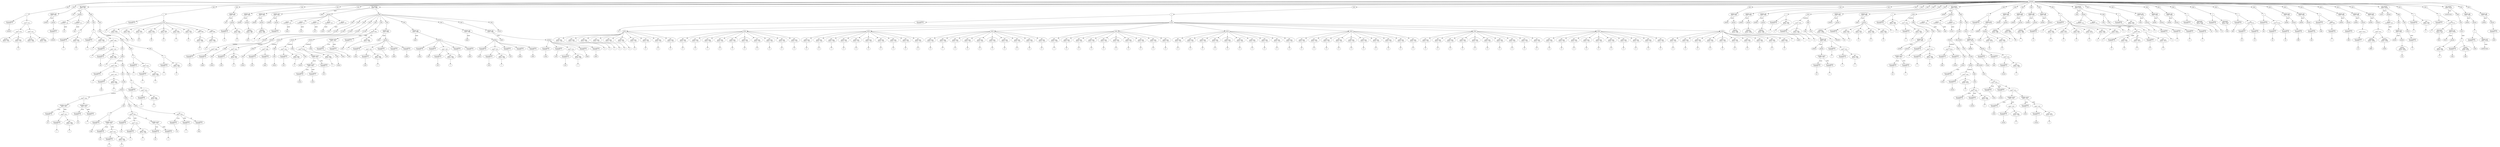 digraph G {
Id008779C0 [label="program"]
Id00864280 [label="stmt"]
Id00864210 [label="="]
Id00855338 [label="var or method\n localnum = 1"]
IdVal00855338 [label="asdasds"]
Id00855338->IdVal00855338
Id008641A0 [label="+\n mref = #15"]
Id00863FE0 [label="+\n mref = #15"]
Id00863F00 [label="FLOAT\n mref = #20\n val_id = #16"]
Id00863F70 [label="INT\n mref = #24\n val_id = #21"]
IdVal00863F70 [label="3"]
Id00863F70->IdVal00863F70
Id00863FE0->Id00863F00
Id00863FE0->Id00863F70
Id00864130 [label="/\n mref = #27"]
Id00864050 [label="FLOAT\n mref = #20\n val_id = #28"]
Id008640C0 [label="FLOAT\n mref = #20\n val_id = #29"]
Id00864130->Id00864050
Id00864130->Id008640C0
Id008641A0->Id00863FE0
Id008641A0->Id00864130
Id00864210->Id00855338
Id00864210->Id008641A0
Id00864280->Id00864210
Id008779C0->Id00864280
Id00864428 [label="stmt"]
Id00864340 [label="method_call\n mref = #33"]
IdMethodNameVal00864340 [label="println"]
Id00864340->IdMethodNameVal00864340 [label="name"]
Id0085E860 [label="params"]
Id00864340->Id0085E860
Id008642D0 [label="var or method\n localnum = 1"]
IdVal008642D0 [label="asdasds"]
Id008642D0->IdVal008642D0
Id0085E860->Id008642D0
Id00864428->Id00864340
Id008779C0->Id00864428
Id00867B68 [label="def_method\n mref = #37"]
IdName00867B68 [label="sort"]
Id00867B68->IdName00867B68 [label = "name"]
Id0085E2B0 [label="params"]
Id00864BF8 [label="param\n localnum = #0"]
Id0085E2B0->Id00864BF8
IdNameVal00864BF8 [label="arr"]
Id00864BF8->IdNameVal00864BF8 [label="name"]
Id00864C38 [label="param\n localnum = #1"]
Id0085E2B0->Id00864C38
IdNameVal00864C38 [label="size"]
Id00864C38->IdNameVal00864C38 [label="name"]
Id00867B68->Id0085E2B0
Id0085E358 [label="body"]
Id008648D8 [label="stmt"]
Id008652F0 [label="="]
Id00864CA8 [label="var or method\n localnum = 2"]
IdVal00864CA8 [label="i"]
Id00864CA8->IdVal00864CA8
Id00864D18 [label="INT\n mref = #24\n val_id = #41"]
IdVal00864D18 [label="0"]
Id00864D18->IdVal00864D18
Id008652F0->Id00864CA8
Id008652F0->Id00864D18
Id008648D8->Id008652F0
Id0085E358->Id008648D8
Id00864478 [label="stmt"]
Id00865280 [label="="]
Id00865210 [label="var or method\n localnum = 3"]
IdVal00865210 [label="j"]
Id00865210->IdVal00865210
Id00864F00 [label="INT\n mref = #24\n val_id = #41"]
IdVal00864F00 [label="0"]
Id00864F00->IdVal00864F00
Id00865280->Id00865210
Id00865280->Id00864F00
Id00864478->Id00865280
Id0085E358->Id00864478
Id00864658 [label="stmt"]
Id0085E6A0 [label="while"]
Id00865130 [label="<\n mref = #44"]
Id00865360 [label="var or method\n localnum = 2"]
IdVal00865360 [label="i"]
Id00865360->IdVal00865360
Id008653D0 [label="-\n mref = #47"]
Id00864E20 [label="var or method\n localnum = 1"]
IdVal00864E20 [label="size"]
Id00864E20->IdVal00864E20
Id008654B0 [label="INT\n mref = #24\n val_id = #48"]
IdVal008654B0 [label="1"]
Id008654B0->IdVal008654B0
Id008653D0->Id00864E20
Id008653D0->Id008654B0
Id00865130->Id00865360
Id00865130->Id008653D0
Id0085E6A0->Id00865130 [label="condition"]
Id0085E390 [label="body"]
Id0085E6A0->Id0085E390
Id00864B58 [label="stmt"]
Id0085E438 [label="while"]
Id00864DB0 [label="<\n mref = #44"]
Id00864F70 [label="var or method\n localnum = 3"]
IdVal00864F70 [label="j"]
Id00864F70->IdVal00864F70
Id00865520 [label="-\n mref = #47"]
Id00865440 [label="var or method\n localnum = 1"]
IdVal00865440 [label="size"]
Id00865440->IdVal00865440
Id008651A0 [label="INT\n mref = #24\n val_id = #48"]
IdVal008651A0 [label="1"]
Id008651A0->IdVal008651A0
Id00865520->Id00865440
Id00865520->Id008651A0
Id00864DB0->Id00864F70
Id00864DB0->Id00865520
Id0085E438->Id00864DB0 [label="condition"]
Id0085E5C0 [label="body"]
Id0085E438->Id0085E5C0
Id00864A18 [label="stmt"]
Id00866B20 [label="if_stmt"]
Id0085E518 [label="branch"]
Id00865E90 [label="<\n mref = #44"]
Id008664B0 [label = "member access\n mref = #51"]
Id00864E90 [label="var or method\n localnum = 0"]
IdVal00864E90 [label="arr"]
Id00864E90->IdVal00864E90
Id008650C0 [label="+\n mref = #15"]
Id00864FE0 [label="var or method\n localnum = 3"]
IdVal00864FE0 [label="j"]
Id00864FE0->IdVal00864FE0
Id00865050 [label="INT\n mref = #24\n val_id = #48"]
IdVal00865050 [label="1"]
Id00865050->IdVal00865050
Id008650C0->Id00864FE0
Id008650C0->Id00865050
Id008664B0->Id00864E90 [label = "array"]
Id008664B0->Id008650C0 [label = "index"]
Id00866520 [label = "member access\n mref = #51"]
Id00866590 [label="var or method\n localnum = 0"]
IdVal00866590 [label="arr"]
Id00866590->IdVal00866590
Id00866600 [label="var or method\n localnum = 3"]
IdVal00866600 [label="j"]
Id00866600->IdVal00866600
Id00866520->Id00866590 [label = "array"]
Id00866520->Id00866600 [label = "index"]
Id00865E90->Id008664B0
Id00865E90->Id00866520
Id0085E518->Id00865E90  [label="condition"]
IdBody0085E518 [label="body"]
Id00864748 [label="stmt"]
Id008661A0 [label="="]
Id00865AA0 [label="var or method\n localnum = 4"]
IdVal00865AA0 [label="tmp"]
Id00865AA0->IdVal00865AA0
Id008663D0 [label = "member access\n mref = #51"]
Id00865F70 [label="var or method\n localnum = 0"]
IdVal00865F70 [label="arr"]
Id00865F70->IdVal00865F70
Id008660C0 [label="+\n mref = #15"]
Id00866360 [label="var or method\n localnum = 3"]
IdVal00866360 [label="j"]
Id00866360->IdVal00866360
Id00866440 [label="INT\n mref = #24\n val_id = #48"]
IdVal00866440 [label="1"]
Id00866440->IdVal00866440
Id008660C0->Id00866360
Id008660C0->Id00866440
Id008663D0->Id00865F70 [label = "array"]
Id008663D0->Id008660C0 [label = "index"]
Id008661A0->Id00865AA0
Id008661A0->Id008663D0
Id00864748->Id008661A0
IdBody0085E518->Id00864748
Id00864928 [label="stmt"]
Id008662F0 [label="[]=\nmref = #54"]
Id00865DB0 [label="var or method\n localnum = 0"]
IdVal00865DB0 [label="arr"]
Id00865DB0->IdVal00865DB0
Id008662F0->Id00865DB0 [label = "array"]
Id008659C0 [label="+\n mref = #15"]
Id00865BF0 [label="var or method\n localnum = 3"]
IdVal00865BF0 [label="j"]
Id00865BF0->IdVal00865BF0
Id008656B0 [label="INT\n mref = #24\n val_id = #48"]
IdVal008656B0 [label="1"]
Id008656B0->IdVal008656B0
Id008659C0->Id00865BF0
Id008659C0->Id008656B0
Id008662F0->Id008659C0 [label = "index"]
Id00865B10 [label = "member access\n mref = #51"]
Id00866130 [label="var or method\n localnum = 0"]
IdVal00866130 [label="arr"]
Id00866130->IdVal00866130
Id00866280 [label="var or method\n localnum = 3"]
IdVal00866280 [label="j"]
Id00866280->IdVal00866280
Id00865B10->Id00866130 [label = "array"]
Id00865B10->Id00866280 [label = "index"]
Id008662F0->Id00865B10 [label = "val"]
Id00864928->Id008662F0
IdBody0085E518->Id00864928
Id00864798 [label="stmt"]
Id00865800 [label="[]=\nmref = #54"]
Id00865FE0 [label="var or method\n localnum = 0"]
IdVal00865FE0 [label="arr"]
Id00865FE0->IdVal00865FE0
Id00865800->Id00865FE0 [label = "array"]
Id00865B80 [label="var or method\n localnum = 3"]
IdVal00865B80 [label="j"]
Id00865B80->IdVal00865B80
Id00865800->Id00865B80 [label = "index"]
Id00865720 [label="var or method\n localnum = 4"]
IdVal00865720 [label="tmp"]
Id00865720->IdVal00865720
Id00865800->Id00865720 [label = "val"]
Id00864798->Id00865800
IdBody0085E518->Id00864798
Id0085E518->IdBody0085E518
Id00866B20->Id0085E518
Id00864A18->Id00866B20
Id0085E5C0->Id00864A18
Id00864568 [label="stmt"]
Id00865C60 [label="="]
Id00865870 [label="var or method\n localnum = 3"]
IdVal00865870 [label="j"]
Id00865870->IdVal00865870
Id00865A30 [label="+\n mref = #15"]
Id008658E0 [label="var or method\n localnum = 3"]
IdVal008658E0 [label="j"]
Id008658E0->IdVal008658E0
Id00865F00 [label="INT\n mref = #24\n val_id = #48"]
IdVal00865F00 [label="1"]
Id00865F00->IdVal00865F00
Id00865A30->Id008658E0
Id00865A30->Id00865F00
Id00865C60->Id00865870
Id00865C60->Id00865A30
Id00864568->Id00865C60
Id0085E5C0->Id00864568
Id00864B58->Id0085E438
Id0085E390->Id00864B58
Id008647E8 [label="stmt"]
Id00865E20 [label="="]
Id00866050 [label="var or method\n localnum = 2"]
IdVal00866050 [label="i"]
Id00866050->IdVal00866050
Id00865D40 [label="+\n mref = #15"]
Id00865CD0 [label="var or method\n localnum = 2"]
IdVal00865CD0 [label="i"]
Id00865CD0->IdVal00865CD0
Id00865950 [label="INT\n mref = #24\n val_id = #48"]
IdVal00865950 [label="1"]
Id00865950->IdVal00865950
Id00865D40->Id00865CD0
Id00865D40->Id00865950
Id00865E20->Id00866050
Id00865E20->Id00865D40
Id008647E8->Id00865E20
Id0085E390->Id008647E8
Id008644C8 [label="stmt"]
Id00866CE0 [label="="]
Id00866B90 [label="var or method\n localnum = 3"]
IdVal00866B90 [label="j"]
Id00866B90->IdVal00866B90
Id00867370 [label="INT\n mref = #24\n val_id = #41"]
IdVal00867370 [label="0"]
Id00867370->IdVal00867370
Id00866CE0->Id00866B90
Id00866CE0->Id00867370
Id008644C8->Id00866CE0
Id0085E390->Id008644C8
Id00864658->Id0085E6A0
Id0085E358->Id00864658
Id00867B68->Id0085E358
Id008779C0->Id00867B68
Id00864978 [label="stmt"]
Id00867060 [label="="]
Id00867760 [label="var or method\n localnum = 2"]
IdVal00867760 [label="a"]
Id00867760->IdVal00867760
Id008671B0 [label = "array"]
Id00866F80 [label="INT\n mref = #24\n val_id = #73"]
IdVal00866F80 [label="99"]
Id00866F80->IdVal00866F80
Id008671B0->Id00866F80
Id00866EA0 [label="INT\n mref = #24\n val_id = #74"]
IdVal00866EA0 [label="73"]
Id00866EA0->IdVal00866EA0
Id008671B0->Id00866EA0
Id008670D0 [label="INT\n mref = #24\n val_id = #75"]
IdVal008670D0 [label="62"]
Id008670D0->IdVal008670D0
Id008671B0->Id008670D0
Id00866FF0 [label="INT\n mref = #24\n val_id = #76"]
IdVal00866FF0 [label="38"]
Id00866FF0->IdVal00866FF0
Id008671B0->Id00866FF0
Id00866F10 [label="INT\n mref = #24\n val_id = #77"]
IdVal00866F10 [label="11"]
Id00866F10->IdVal00866F10
Id008671B0->Id00866F10
Id00867220 [label="INT\n mref = #24\n val_id = #78"]
IdVal00867220 [label="7"]
Id00867220->IdVal00867220
Id008671B0->Id00867220
Id008676F0 [label="INT\n mref = #24\n val_id = #41"]
IdVal008676F0 [label="0"]
Id008676F0->IdVal008676F0
Id008671B0->Id008676F0
Id00867140 [label="unary -\n mref = #82"]
Id008674C0 [label="INT\n mref = #24\n val_id = #83"]
IdVal008674C0 [label="5"]
Id008674C0->IdVal008674C0
Id00867140->Id008674C0
Id008671B0->Id00867140
Id00867610 [label="unary -\n mref = #82"]
Id00867300 [label="INT\n mref = #24\n val_id = #84"]
IdVal00867300 [label="12"]
Id00867300->IdVal00867300
Id00867610->Id00867300
Id008671B0->Id00867610
Id00867060->Id00867760
Id00867060->Id008671B0
Id00864978->Id00867060
Id008779C0->Id00864978
Id00864AB8 [label="stmt"]
Id008677D0 [label="method_call\n mref = #37"]
IdMethodNameVal008677D0 [label="sort"]
Id008677D0->IdMethodNameVal008677D0 [label="name"]
Id0085E668 [label="params"]
Id008677D0->Id0085E668
Id00867530 [label="var or method\n localnum = 2"]
IdVal00867530 [label="a"]
Id00867530->IdVal00867530
Id0085E668->Id00867530
Id00867450 [label="INT\n mref = #24\n val_id = #85"]
IdVal00867450 [label="9"]
Id00867450->IdVal00867450
Id0085E668->Id00867450
Id00864AB8->Id008677D0
Id008779C0->Id00864AB8
Id00864518 [label="stmt"]
Id008675A0 [label="method_call\n mref = #33"]
IdMethodNameVal008675A0 [label="println"]
Id008675A0->IdMethodNameVal008675A0 [label="name"]
Id0085E780 [label="params"]
Id008675A0->Id0085E780
Id008678B0 [label="STRING\n mref = #90\n val_id = #87"]
IdVal008678B0 [label="sort:"]
Id008678B0->IdVal008678B0
Id0085E780->Id008678B0
Id00864518->Id008675A0
Id008779C0->Id00864518
Id008645B8 [label="stmt"]
Id00867290 [label="method_call\n mref = #33"]
IdMethodNameVal00867290 [label="println"]
Id00867290->IdMethodNameVal00867290 [label="name"]
Id0085E208 [label="params"]
Id00867290->Id0085E208
Id00867840 [label="STRING\n mref = #90\n val_id = #92"]
IdVal00867840 [label=""]
Id00867840->IdVal00867840
Id0085E208->Id00867840
Id008645B8->Id00867290
Id008779C0->Id008645B8
Id008646A8 [label="stmt"]
Id008673E0 [label="method_call\n mref = #33"]
IdMethodNameVal008673E0 [label="println"]
Id008673E0->IdMethodNameVal008673E0 [label="name"]
Id0085E198 [label="params"]
Id008673E0->Id0085E198
Id00866DC0 [label="var or method\n localnum = 2"]
IdVal00866DC0 [label="a"]
Id00866DC0->IdVal00866DC0
Id0085E198->Id00866DC0
Id008646A8->Id008673E0
Id008779C0->Id008646A8
Id008681D0 [label="def_method\n mref = #96"]
IdName008681D0 [label="paint"]
Id008681D0->IdName008681D0 [label = "name"]
Id0085E8D0 [label="params"]
Id00867FD0 [label="param\n localnum = #0"]
Id0085E8D0->Id00867FD0
IdNameVal00867FD0 [label="array"]
Id00867FD0->IdNameVal00867FD0 [label="name"]
Id00868050 [label="param\n localnum = #1"]
Id0085E8D0->Id00868050
IdNameVal00868050 [label="curX"]
Id00868050->IdNameVal00868050 [label="name"]
Id00868190 [label="param\n localnum = #2"]
Id0085E8D0->Id00868190
IdNameVal00868190 [label="curY"]
Id00868190->IdNameVal00868190 [label="name"]
Id00868010 [label="param\n localnum = #3"]
Id0085E8D0->Id00868010
IdNameVal00868010 [label="maxX"]
Id00868010->IdNameVal00868010 [label="name"]
Id00868310 [label="param\n localnum = #4"]
Id0085E8D0->Id00868310
IdNameVal00868310 [label="maxY"]
Id00868310->IdNameVal00868310 [label="name"]
Id008681D0->Id0085E8D0
Id00868658 [label="body"]
Id008643D8 [label="stmt"]
Id00867D50 [label="if_stmt"]
Id00868460 [label="branch"]
Id00866C00 [label=">\n mref = #99"]
Id00867680 [label="var or method\n localnum = 1"]
IdVal00867680 [label="curX"]
Id00867680->IdVal00867680
Id00867920 [label="var or method\n localnum = 3"]
IdVal00867920 [label="maxX"]
Id00867920->IdVal00867920
Id00866C00->Id00867680
Id00866C00->Id00867920
Id00868460->Id00866C00  [label="condition"]
IdBody00868460 [label="body"]
Id008646F8 [label="stmt"]
IdName008646F8 [label="return"]
Id008646F8->IdName008646F8
IdBody00868460->Id008646F8
Id00868460->IdBody00868460
Id00867D50->Id00868460
Id008643D8->Id00867D50
Id00868658->Id008643D8
Id008649C8 [label="stmt"]
Id00867F10 [label="if_stmt"]
Id008688C0 [label="branch"]
Id00866E30 [label="<\n mref = #44"]
Id00866D50 [label="var or method\n localnum = 1"]
IdVal00866D50 [label="curX"]
Id00866D50->IdVal00866D50
Id00866C70 [label="INT\n mref = #24\n val_id = #41"]
IdVal00866C70 [label="0"]
Id00866C70->IdVal00866C70
Id00866E30->Id00866D50
Id00866E30->Id00866C70
Id008688C0->Id00866E30  [label="condition"]
IdBody008688C0 [label="body"]
Id00864838 [label="stmt"]
IdName00864838 [label="return"]
Id00864838->IdName00864838
IdBody008688C0->Id00864838
Id008688C0->IdBody008688C0
Id00867F10->Id008688C0
Id008649C8->Id00867F10
Id00868658->Id008649C8
Id00864A68 [label="stmt"]
Id00868090 [label="if_stmt"]
Id00868A80 [label="branch"]
Id00867990 [label=">\n mref = #99"]
Id00867A70 [label="var or method\n localnum = 2"]
IdVal00867A70 [label="curY"]
Id00867A70->IdVal00867A70
Id00867AE0 [label="var or method\n localnum = 4"]
IdVal00867AE0 [label="maxY"]
Id00867AE0->IdVal00867AE0
Id00867990->Id00867A70
Id00867990->Id00867AE0
Id00868A80->Id00867990  [label="condition"]
IdBody00868A80 [label="body"]
Id00864888 [label="stmt"]
IdName00864888 [label="return"]
Id00864888->IdName00864888
IdBody00868A80->Id00864888
Id00868A80->IdBody00868A80
Id00868090->Id00868A80
Id00864A68->Id00868090
Id00868658->Id00864A68
Id00864608 [label="stmt"]
Id00868150 [label="if_stmt"]
Id00868690 [label="branch"]
Id008697C8 [label="<\n mref = #44"]
Id00867A00 [label="var or method\n localnum = 2"]
IdVal00867A00 [label="curY"]
Id00867A00->IdVal00867A00
Id00869918 [label="INT\n mref = #24\n val_id = #41"]
IdVal00869918 [label="0"]
Id00869918->IdVal00869918
Id008697C8->Id00867A00
Id008697C8->Id00869918
Id00868690->Id008697C8  [label="condition"]
IdBody00868690 [label="body"]
Id00864B08 [label="stmt"]
IdName00864B08 [label="return"]
Id00864B08->IdName00864B08
IdBody00868690->Id00864B08
Id00868690->IdBody00868690
Id00868150->Id00868690
Id00864608->Id00868150
Id00868658->Id00864608
Id00869D60 [label="stmt"]
Id008680D0 [label="if_stmt"]
Id00868770 [label="branch"]
Id00869838 [label="==\n mref = #102"]
Id00869608 [label = "member access\n mref = #51"]
Id008699F8 [label = "member access\n mref = #51"]
Id00869988 [label="var or method\n localnum = 0"]
IdVal00869988 [label="array"]
Id00869988->IdVal00869988
Id00868C68 [label="var or method\n localnum = 1"]
IdVal00868C68 [label="curX"]
Id00868C68->IdVal00868C68
Id008699F8->Id00869988 [label = "array"]
Id008699F8->Id00868C68 [label = "index"]
Id00869288 [label="var or method\n localnum = 2"]
IdVal00869288 [label="curY"]
Id00869288->IdVal00869288
Id00869608->Id008699F8 [label = "array"]
Id00869608->Id00869288 [label = "index"]
Id00869758 [label="INT\n mref = #24\n val_id = #48"]
IdVal00869758 [label="1"]
Id00869758->IdVal00869758
Id00869838->Id00869608
Id00869838->Id00869758
Id00868770->Id00869838  [label="condition"]
IdBody00868770 [label="body"]
Id0086A300 [label="stmt"]
IdName0086A300 [label="return"]
Id0086A300->IdName0086A300
IdBody00868770->Id0086A300
Id00868770->IdBody00868770
Id008680D0->Id00868770
Id00869D60->Id008680D0
Id00868658->Id00869D60
Id00869F40 [label="stmt"]
Id008694B8 [label="[]=\nmref = #54"]
Id008698A8 [label = "member access\n mref = #51"]
Id00869678 [label="var or method\n localnum = 0"]
IdVal00869678 [label="array"]
Id00869678->IdVal00869678
Id008692F8 [label="var or method\n localnum = 1"]
IdVal008692F8 [label="curX"]
Id008692F8->IdVal008692F8
Id008698A8->Id00869678 [label = "array"]
Id008698A8->Id008692F8 [label = "index"]
Id008694B8->Id008698A8 [label = "array"]
Id00869218 [label="var or method\n localnum = 2"]
IdVal00869218 [label="curY"]
Id00869218->IdVal00869218
Id008694B8->Id00869218 [label = "index"]
Id00868E28 [label="INT\n mref = #24\n val_id = #48"]
IdVal00868E28 [label="1"]
Id00868E28->IdVal00868E28
Id008694B8->Id00868E28 [label = "val"]
Id00869F40->Id008694B8
Id00868658->Id00869F40
Id0086A030 [label="stmt"]
Id00869598 [label="method_call\n mref = #96"]
IdMethodNameVal00869598 [label="paint"]
Id00869598->IdMethodNameVal00869598 [label="name"]
Id00868A10 [label="params"]
Id00869598->Id00868A10
Id00868D48 [label="var or method\n localnum = 0"]
IdVal00868D48 [label="array"]
Id00868D48->IdVal00868D48
Id00868A10->Id00868D48
Id00868F08 [label="-\n mref = #47"]
Id00868CD8 [label="var or method\n localnum = 1"]
IdVal00868CD8 [label="curX"]
Id00868CD8->IdVal00868CD8
Id00868DB8 [label="INT\n mref = #24\n val_id = #48"]
IdVal00868DB8 [label="1"]
Id00868DB8->IdVal00868DB8
Id00868F08->Id00868CD8
Id00868F08->Id00868DB8
Id00868A10->Id00868F08
Id008696E8 [label="var or method\n localnum = 2"]
IdVal008696E8 [label="curY"]
Id008696E8->IdVal008696E8
Id00868A10->Id008696E8
Id00869368 [label="var or method\n localnum = 3"]
IdVal00869368 [label="maxX"]
Id00869368->IdVal00869368
Id00868A10->Id00869368
Id00868F78 [label="var or method\n localnum = 4"]
IdVal00868F78 [label="maxY"]
Id00868F78->IdVal00868F78
Id00868A10->Id00868F78
Id0086A030->Id00869598
Id00868658->Id0086A030
Id0086A120 [label="stmt"]
Id00869448 [label="method_call\n mref = #96"]
IdMethodNameVal00869448 [label="paint"]
Id00869448->IdMethodNameVal00869448 [label="name"]
Id0086B148 [label="params"]
Id00869448->Id0086B148
Id00868FE8 [label="var or method\n localnum = 0"]
IdVal00868FE8 [label="array"]
Id00868FE8->IdVal00868FE8
Id0086B148->Id00868FE8
Id00869058 [label="var or method\n localnum = 1"]
IdVal00869058 [label="curX"]
Id00869058->IdVal00869058
Id0086B148->Id00869058
Id00869138 [label="-\n mref = #47"]
Id008690C8 [label="var or method\n localnum = 2"]
IdVal008690C8 [label="curY"]
Id008690C8->IdVal008690C8
Id00869528 [label="INT\n mref = #24\n val_id = #48"]
IdVal00869528 [label="1"]
Id00869528->IdVal00869528
Id00869138->Id008690C8
Id00869138->Id00869528
Id0086B148->Id00869138
Id008691A8 [label="var or method\n localnum = 3"]
IdVal008691A8 [label="maxX"]
Id008691A8->IdVal008691A8
Id0086B148->Id008691A8
Id008693D8 [label="var or method\n localnum = 4"]
IdVal008693D8 [label="maxY"]
Id008693D8->IdVal008693D8
Id0086B148->Id008693D8
Id0086A120->Id00869448
Id00868658->Id0086A120
Id0086A3F0 [label="stmt"]
Id0086C280 [label="method_call\n mref = #96"]
IdMethodNameVal0086C280 [label="paint"]
Id0086C280->IdMethodNameVal0086C280 [label="name"]
Id0086B340 [label="params"]
Id0086C280->Id0086B340
Id00869B48 [label="var or method\n localnum = 0"]
IdVal00869B48 [label="array"]
Id00869B48->IdVal00869B48
Id0086B340->Id00869B48
Id00869AD8 [label="+\n mref = #15"]
Id00869BB8 [label="var or method\n localnum = 1"]
IdVal00869BB8 [label="curX"]
Id00869BB8->IdVal00869BB8
Id00869A68 [label="INT\n mref = #24\n val_id = #48"]
IdVal00869A68 [label="1"]
Id00869A68->IdVal00869A68
Id00869AD8->Id00869BB8
Id00869AD8->Id00869A68
Id0086B340->Id00869AD8
Id0086C2F0 [label="var or method\n localnum = 2"]
IdVal0086C2F0 [label="curY"]
Id0086C2F0->IdVal0086C2F0
Id0086B340->Id0086C2F0
Id0086C360 [label="var or method\n localnum = 3"]
IdVal0086C360 [label="maxX"]
Id0086C360->IdVal0086C360
Id0086B340->Id0086C360
Id0086C3D0 [label="var or method\n localnum = 4"]
IdVal0086C3D0 [label="maxY"]
Id0086C3D0->IdVal0086C3D0
Id0086B340->Id0086C3D0
Id0086A3F0->Id0086C280
Id00868658->Id0086A3F0
Id0086A350 [label="stmt"]
Id0086B560 [label="method_call\n mref = #96"]
IdMethodNameVal0086B560 [label="paint"]
Id0086B560->IdMethodNameVal0086B560 [label="name"]
Id0086B110 [label="params"]
Id0086B560->Id0086B110
Id0086BDB0 [label="var or method\n localnum = 0"]
IdVal0086BDB0 [label="array"]
Id0086BDB0->IdVal0086BDB0
Id0086B110->Id0086BDB0
Id0086C130 [label="var or method\n localnum = 1"]
IdVal0086C130 [label="curX"]
Id0086C130->IdVal0086C130
Id0086B110->Id0086C130
Id0086BD40 [label="+\n mref = #15"]
Id0086B480 [label="var or method\n localnum = 2"]
IdVal0086B480 [label="curY"]
Id0086B480->IdVal0086B480
Id0086C1A0 [label="INT\n mref = #24\n val_id = #48"]
IdVal0086C1A0 [label="1"]
Id0086C1A0->IdVal0086C1A0
Id0086BD40->Id0086B480
Id0086BD40->Id0086C1A0
Id0086B110->Id0086BD40
Id0086BE20 [label="var or method\n localnum = 3"]
IdVal0086BE20 [label="maxX"]
Id0086BE20->IdVal0086BE20
Id0086B110->Id0086BE20
Id0086C210 [label="var or method\n localnum = 4"]
IdVal0086C210 [label="maxY"]
Id0086C210->IdVal0086C210
Id0086B110->Id0086C210
Id0086A350->Id0086B560
Id00868658->Id0086A350
Id00869E00 [label="stmt"]
IdName00869E00 [label="return"]
Id00869E00->IdName00869E00
Id00868658->Id00869E00
Id008681D0->Id00868658
Id008779C0->Id008681D0
Id00869DB0 [label="stmt"]
Id0086F1B8 [label="="]
Id0086BF70 [label="var or method\n localnum = 3"]
IdVal0086BF70 [label="arr"]
Id0086BF70->IdVal0086BF70
Id0086ECE8 [label = "array"]
Id0086C0C0 [label = "array"]
Id0086BE90 [label="INT\n mref = #24\n val_id = #41"]
IdVal0086BE90 [label="0"]
Id0086BE90->IdVal0086BE90
Id0086C0C0->Id0086BE90
Id0086BAA0 [label="INT\n mref = #24\n val_id = #41"]
IdVal0086BAA0 [label="0"]
Id0086BAA0->IdVal0086BAA0
Id0086C0C0->Id0086BAA0
Id0086BFE0 [label="INT\n mref = #24\n val_id = #48"]
IdVal0086BFE0 [label="1"]
Id0086BFE0->IdVal0086BFE0
Id0086C0C0->Id0086BFE0
Id0086C050 [label="INT\n mref = #24\n val_id = #41"]
IdVal0086C050 [label="0"]
Id0086C050->IdVal0086C050
Id0086C0C0->Id0086C050
Id0086BA30 [label="INT\n mref = #24\n val_id = #41"]
IdVal0086BA30 [label="0"]
Id0086BA30->IdVal0086BA30
Id0086C0C0->Id0086BA30
Id0086BF00 [label="INT\n mref = #24\n val_id = #41"]
IdVal0086BF00 [label="0"]
Id0086BF00->IdVal0086BF00
Id0086C0C0->Id0086BF00
Id0086B4F0 [label="INT\n mref = #24\n val_id = #41"]
IdVal0086B4F0 [label="0"]
Id0086B4F0->IdVal0086B4F0
Id0086C0C0->Id0086B4F0
Id0086B800 [label="INT\n mref = #24\n val_id = #41"]
IdVal0086B800 [label="0"]
Id0086B800->IdVal0086B800
Id0086C0C0->Id0086B800
Id0086BC60 [label="INT\n mref = #24\n val_id = #41"]
IdVal0086BC60 [label="0"]
Id0086BC60->IdVal0086BC60
Id0086C0C0->Id0086BC60
Id0086BB80 [label="INT\n mref = #24\n val_id = #41"]
IdVal0086BB80 [label="0"]
Id0086BB80->IdVal0086BB80
Id0086C0C0->Id0086BB80
Id0086ECE8->Id0086C0C0
Id0086B9C0 [label = "array"]
Id0086B870 [label="INT\n mref = #24\n val_id = #41"]
IdVal0086B870 [label="0"]
Id0086B870->IdVal0086B870
Id0086B9C0->Id0086B870
Id0086B5D0 [label="INT\n mref = #24\n val_id = #41"]
IdVal0086B5D0 [label="0"]
Id0086B5D0->IdVal0086B5D0
Id0086B9C0->Id0086B5D0
Id0086B640 [label="INT\n mref = #24\n val_id = #48"]
IdVal0086B640 [label="1"]
Id0086B640->IdVal0086B640
Id0086B9C0->Id0086B640
Id0086B6B0 [label="INT\n mref = #24\n val_id = #41"]
IdVal0086B6B0 [label="0"]
Id0086B6B0->IdVal0086B6B0
Id0086B9C0->Id0086B6B0
Id0086B720 [label="INT\n mref = #24\n val_id = #41"]
IdVal0086B720 [label="0"]
Id0086B720->IdVal0086B720
Id0086B9C0->Id0086B720
Id0086BB10 [label="INT\n mref = #24\n val_id = #41"]
IdVal0086BB10 [label="0"]
Id0086BB10->IdVal0086BB10
Id0086B9C0->Id0086BB10
Id0086B790 [label="INT\n mref = #24\n val_id = #41"]
IdVal0086B790 [label="0"]
Id0086B790->IdVal0086B790
Id0086B9C0->Id0086B790
Id0086BBF0 [label="INT\n mref = #24\n val_id = #41"]
IdVal0086BBF0 [label="0"]
Id0086BBF0->IdVal0086BBF0
Id0086B9C0->Id0086BBF0
Id0086B8E0 [label="INT\n mref = #24\n val_id = #41"]
IdVal0086B8E0 [label="0"]
Id0086B8E0->IdVal0086B8E0
Id0086B9C0->Id0086B8E0
Id0086B950 [label="INT\n mref = #24\n val_id = #41"]
IdVal0086B950 [label="0"]
Id0086B950->IdVal0086B950
Id0086B9C0->Id0086B950
Id0086ECE8->Id0086B9C0
Id0086CDB8 [label = "array"]
Id0086BCD0 [label="INT\n mref = #24\n val_id = #41"]
IdVal0086BCD0 [label="0"]
Id0086BCD0->IdVal0086BCD0
Id0086CDB8->Id0086BCD0
Id0086C9C8 [label="INT\n mref = #24\n val_id = #41"]
IdVal0086C9C8 [label="0"]
Id0086C9C8->IdVal0086C9C8
Id0086CDB8->Id0086C9C8
Id0086CF08 [label="INT\n mref = #24\n val_id = #48"]
IdVal0086CF08 [label="1"]
Id0086CF08->IdVal0086CF08
Id0086CDB8->Id0086CF08
Id0086C808 [label="INT\n mref = #24\n val_id = #41"]
IdVal0086C808 [label="0"]
Id0086C808->IdVal0086C808
Id0086CDB8->Id0086C808
Id0086C4F8 [label="INT\n mref = #24\n val_id = #41"]
IdVal0086C4F8 [label="0"]
Id0086C4F8->IdVal0086C4F8
Id0086CDB8->Id0086C4F8
Id0086C648 [label="INT\n mref = #24\n val_id = #41"]
IdVal0086C648 [label="0"]
Id0086C648->IdVal0086C648
Id0086CDB8->Id0086C648
Id0086C6B8 [label="INT\n mref = #24\n val_id = #41"]
IdVal0086C6B8 [label="0"]
Id0086C6B8->IdVal0086C6B8
Id0086CDB8->Id0086C6B8
Id0086CF78 [label="INT\n mref = #24\n val_id = #41"]
IdVal0086CF78 [label="0"]
Id0086CF78->IdVal0086CF78
Id0086CDB8->Id0086CF78
Id0086CC68 [label="INT\n mref = #24\n val_id = #41"]
IdVal0086CC68 [label="0"]
Id0086CC68->IdVal0086CC68
Id0086CDB8->Id0086CC68
Id0086C798 [label="INT\n mref = #24\n val_id = #41"]
IdVal0086C798 [label="0"]
Id0086C798->IdVal0086C798
Id0086CDB8->Id0086C798
Id0086ECE8->Id0086CDB8
Id0086C728 [label = "array"]
Id0086D218 [label="INT\n mref = #24\n val_id = #41"]
IdVal0086D218 [label="0"]
Id0086D218->IdVal0086D218
Id0086C728->Id0086D218
Id0086C958 [label="INT\n mref = #24\n val_id = #48"]
IdVal0086C958 [label="1"]
Id0086C958->IdVal0086C958
Id0086C728->Id0086C958
Id0086CD48 [label="INT\n mref = #24\n val_id = #41"]
IdVal0086CD48 [label="0"]
Id0086CD48->IdVal0086CD48
Id0086C728->Id0086CD48
Id0086CFE8 [label="INT\n mref = #24\n val_id = #41"]
IdVal0086CFE8 [label="0"]
Id0086CFE8->IdVal0086CFE8
Id0086C728->Id0086CFE8
Id0086CE98 [label="INT\n mref = #24\n val_id = #41"]
IdVal0086CE98 [label="0"]
Id0086CE98->IdVal0086CE98
Id0086C728->Id0086CE98
Id0086C488 [label="INT\n mref = #24\n val_id = #41"]
IdVal0086C488 [label="0"]
Id0086C488->IdVal0086C488
Id0086C728->Id0086C488
Id0086CE28 [label="INT\n mref = #24\n val_id = #41"]
IdVal0086CE28 [label="0"]
Id0086CE28->IdVal0086CE28
Id0086C728->Id0086CE28
Id0086D058 [label="INT\n mref = #24\n val_id = #41"]
IdVal0086D058 [label="0"]
Id0086D058->IdVal0086D058
Id0086C728->Id0086D058
Id0086C878 [label="INT\n mref = #24\n val_id = #41"]
IdVal0086C878 [label="0"]
Id0086C878->IdVal0086C878
Id0086C728->Id0086C878
Id0086CCD8 [label="INT\n mref = #24\n val_id = #41"]
IdVal0086CCD8 [label="0"]
Id0086CCD8->IdVal0086CCD8
Id0086C728->Id0086CCD8
Id0086ECE8->Id0086C728
Id0086CBF8 [label = "array"]
Id0086D0C8 [label="INT\n mref = #24\n val_id = #48"]
IdVal0086D0C8 [label="1"]
Id0086D0C8->IdVal0086D0C8
Id0086CBF8->Id0086D0C8
Id0086D138 [label="INT\n mref = #24\n val_id = #41"]
IdVal0086D138 [label="0"]
Id0086D138->IdVal0086D138
Id0086CBF8->Id0086D138
Id0086C8E8 [label="INT\n mref = #24\n val_id = #41"]
IdVal0086C8E8 [label="0"]
Id0086C8E8->IdVal0086C8E8
Id0086CBF8->Id0086C8E8
Id0086C568 [label="INT\n mref = #24\n val_id = #41"]
IdVal0086C568 [label="0"]
Id0086C568->IdVal0086C568
Id0086CBF8->Id0086C568
Id0086D1A8 [label="INT\n mref = #24\n val_id = #41"]
IdVal0086D1A8 [label="0"]
Id0086D1A8->IdVal0086D1A8
Id0086CBF8->Id0086D1A8
Id0086C5D8 [label="INT\n mref = #24\n val_id = #41"]
IdVal0086C5D8 [label="0"]
Id0086C5D8->IdVal0086C5D8
Id0086CBF8->Id0086C5D8
Id0086CAA8 [label="INT\n mref = #24\n val_id = #41"]
IdVal0086CAA8 [label="0"]
Id0086CAA8->IdVal0086CAA8
Id0086CBF8->Id0086CAA8
Id0086CA38 [label="INT\n mref = #24\n val_id = #41"]
IdVal0086CA38 [label="0"]
Id0086CA38->IdVal0086CA38
Id0086CBF8->Id0086CA38
Id0086CB18 [label="INT\n mref = #24\n val_id = #41"]
IdVal0086CB18 [label="0"]
Id0086CB18->IdVal0086CB18
Id0086CBF8->Id0086CB18
Id0086CB88 [label="INT\n mref = #24\n val_id = #41"]
IdVal0086CB88 [label="0"]
Id0086CB88->IdVal0086CB88
Id0086CBF8->Id0086CB88
Id0086ECE8->Id0086CBF8
Id0086D570 [label = "array"]
Id0086D368 [label="INT\n mref = #24\n val_id = #41"]
IdVal0086D368 [label="0"]
Id0086D368->IdVal0086D368
Id0086D570->Id0086D368
Id0086D288 [label="INT\n mref = #24\n val_id = #41"]
IdVal0086D288 [label="0"]
Id0086D288->IdVal0086D288
Id0086D570->Id0086D288
Id0086D3D8 [label="INT\n mref = #24\n val_id = #41"]
IdVal0086D3D8 [label="0"]
Id0086D3D8->IdVal0086D3D8
Id0086D570->Id0086D3D8
Id0086D2F8 [label="INT\n mref = #24\n val_id = #41"]
IdVal0086D2F8 [label="0"]
Id0086D2F8->IdVal0086D2F8
Id0086D570->Id0086D2F8
Id0086DCE0 [label="INT\n mref = #24\n val_id = #41"]
IdVal0086DCE0 [label="0"]
Id0086DCE0->IdVal0086DCE0
Id0086D570->Id0086DCE0
Id0086D8F0 [label="INT\n mref = #24\n val_id = #41"]
IdVal0086D8F0 [label="0"]
Id0086D8F0->IdVal0086D8F0
Id0086D570->Id0086D8F0
Id0086D730 [label="INT\n mref = #24\n val_id = #41"]
IdVal0086D730 [label="0"]
Id0086D730->IdVal0086D730
Id0086D570->Id0086D730
Id0086DD50 [label="INT\n mref = #24\n val_id = #41"]
IdVal0086DD50 [label="0"]
Id0086DD50->IdVal0086DD50
Id0086D570->Id0086DD50
Id0086DDC0 [label="INT\n mref = #24\n val_id = #41"]
IdVal0086DDC0 [label="0"]
Id0086DDC0->IdVal0086DDC0
Id0086D570->Id0086DDC0
Id0086E1B0 [label="INT\n mref = #24\n val_id = #41"]
IdVal0086E1B0 [label="0"]
Id0086E1B0->IdVal0086E1B0
Id0086D570->Id0086E1B0
Id0086ECE8->Id0086D570
Id0086DAB0 [label = "array"]
Id0086DE30 [label="INT\n mref = #24\n val_id = #41"]
IdVal0086DE30 [label="0"]
Id0086DE30->IdVal0086DE30
Id0086DAB0->Id0086DE30
Id0086DEA0 [label="INT\n mref = #24\n val_id = #41"]
IdVal0086DEA0 [label="0"]
Id0086DEA0->IdVal0086DEA0
Id0086DAB0->Id0086DEA0
Id0086D650 [label="INT\n mref = #24\n val_id = #41"]
IdVal0086D650 [label="0"]
Id0086D650->IdVal0086D650
Id0086DAB0->Id0086D650
Id0086E140 [label="INT\n mref = #24\n val_id = #41"]
IdVal0086E140 [label="0"]
Id0086E140->IdVal0086E140
Id0086DAB0->Id0086E140
Id0086E220 [label="INT\n mref = #24\n val_id = #41"]
IdVal0086E220 [label="0"]
Id0086E220->IdVal0086E220
Id0086DAB0->Id0086E220
Id0086DF10 [label="INT\n mref = #24\n val_id = #41"]
IdVal0086DF10 [label="0"]
Id0086DF10->IdVal0086DF10
Id0086DAB0->Id0086DF10
Id0086D490 [label="INT\n mref = #24\n val_id = #41"]
IdVal0086D490 [label="0"]
Id0086D490->IdVal0086D490
Id0086DAB0->Id0086D490
Id0086DF80 [label="INT\n mref = #24\n val_id = #41"]
IdVal0086DF80 [label="0"]
Id0086DF80->IdVal0086DF80
Id0086DAB0->Id0086DF80
Id0086E0D0 [label="INT\n mref = #24\n val_id = #41"]
IdVal0086E0D0 [label="0"]
Id0086E0D0->IdVal0086E0D0
Id0086DAB0->Id0086E0D0
Id0086DB20 [label="INT\n mref = #24\n val_id = #41"]
IdVal0086DB20 [label="0"]
Id0086DB20->IdVal0086DB20
Id0086DAB0->Id0086DB20
Id0086ECE8->Id0086DAB0
Id0086D960 [label = "array"]
Id0086DB90 [label="INT\n mref = #24\n val_id = #41"]
IdVal0086DB90 [label="0"]
Id0086DB90->IdVal0086DB90
Id0086D960->Id0086DB90
Id0086D9D0 [label="INT\n mref = #24\n val_id = #41"]
IdVal0086D9D0 [label="0"]
Id0086D9D0->IdVal0086D9D0
Id0086D960->Id0086D9D0
Id0086D500 [label="INT\n mref = #24\n val_id = #41"]
IdVal0086D500 [label="0"]
Id0086D500->IdVal0086D500
Id0086D960->Id0086D500
Id0086D7A0 [label="INT\n mref = #24\n val_id = #41"]
IdVal0086D7A0 [label="0"]
Id0086D7A0->IdVal0086D7A0
Id0086D960->Id0086D7A0
Id0086D5E0 [label="INT\n mref = #24\n val_id = #41"]
IdVal0086D5E0 [label="0"]
Id0086D5E0->IdVal0086D5E0
Id0086D960->Id0086D5E0
Id0086D6C0 [label="INT\n mref = #24\n val_id = #41"]
IdVal0086D6C0 [label="0"]
Id0086D6C0->IdVal0086D6C0
Id0086D960->Id0086D6C0
Id0086DFF0 [label="INT\n mref = #24\n val_id = #41"]
IdVal0086DFF0 [label="0"]
Id0086DFF0->IdVal0086DFF0
Id0086D960->Id0086DFF0
Id0086E060 [label="INT\n mref = #24\n val_id = #41"]
IdVal0086E060 [label="0"]
Id0086E060->IdVal0086E060
Id0086D960->Id0086E060
Id0086D810 [label="INT\n mref = #24\n val_id = #41"]
IdVal0086D810 [label="0"]
Id0086D810->IdVal0086D810
Id0086D960->Id0086D810
Id0086D880 [label="INT\n mref = #24\n val_id = #41"]
IdVal0086D880 [label="0"]
Id0086D880->IdVal0086D880
Id0086D960->Id0086D880
Id0086ECE8->Id0086D960
Id0086EF88 [label = "array"]
Id0086DA40 [label="INT\n mref = #24\n val_id = #41"]
IdVal0086DA40 [label="0"]
Id0086DA40->IdVal0086DA40
Id0086EF88->Id0086DA40
Id0086DC00 [label="INT\n mref = #24\n val_id = #41"]
IdVal0086DC00 [label="0"]
Id0086DC00->IdVal0086DC00
Id0086EF88->Id0086DC00
Id0086DC70 [label="INT\n mref = #24\n val_id = #41"]
IdVal0086DC70 [label="0"]
Id0086DC70->IdVal0086DC70
Id0086EF88->Id0086DC70
Id0086E300 [label="INT\n mref = #24\n val_id = #41"]
IdVal0086E300 [label="0"]
Id0086E300->IdVal0086E300
Id0086EF88->Id0086E300
Id0086E3E0 [label="INT\n mref = #24\n val_id = #41"]
IdVal0086E3E0 [label="0"]
Id0086E3E0->IdVal0086E3E0
Id0086EF88->Id0086E3E0
Id0086E370 [label="INT\n mref = #24\n val_id = #41"]
IdVal0086E370 [label="0"]
Id0086E370->IdVal0086E370
Id0086EF88->Id0086E370
Id0086E290 [label="INT\n mref = #24\n val_id = #41"]
IdVal0086E290 [label="0"]
Id0086E290->IdVal0086E290
Id0086EF88->Id0086E290
Id0086EF18 [label="INT\n mref = #24\n val_id = #41"]
IdVal0086EF18 [label="0"]
Id0086EF18->IdVal0086EF18
Id0086EF88->Id0086EF18
Id0086EEA8 [label="INT\n mref = #24\n val_id = #41"]
IdVal0086EEA8 [label="0"]
Id0086EEA8->IdVal0086EEA8
Id0086EF88->Id0086EEA8
Id0086E738 [label="INT\n mref = #24\n val_id = #41"]
IdVal0086E738 [label="0"]
Id0086E738->IdVal0086E738
Id0086EF88->Id0086E738
Id0086ECE8->Id0086EF88
Id0086E888 [label = "array"]
Id0086EB28 [label="INT\n mref = #24\n val_id = #41"]
IdVal0086EB28 [label="0"]
Id0086EB28->IdVal0086EB28
Id0086E888->Id0086EB28
Id0086F068 [label="INT\n mref = #24\n val_id = #41"]
IdVal0086F068 [label="0"]
Id0086F068->IdVal0086F068
Id0086E888->Id0086F068
Id0086F0D8 [label="INT\n mref = #24\n val_id = #41"]
IdVal0086F0D8 [label="0"]
Id0086F0D8->IdVal0086F0D8
Id0086E888->Id0086F0D8
Id0086EC78 [label="INT\n mref = #24\n val_id = #41"]
IdVal0086EC78 [label="0"]
Id0086EC78->IdVal0086EC78
Id0086E888->Id0086EC78
Id0086E7A8 [label="INT\n mref = #24\n val_id = #41"]
IdVal0086E7A8 [label="0"]
Id0086E7A8->IdVal0086E7A8
Id0086E888->Id0086E7A8
Id0086E9D8 [label="INT\n mref = #24\n val_id = #41"]
IdVal0086E9D8 [label="0"]
Id0086E9D8->IdVal0086E9D8
Id0086E888->Id0086E9D8
Id0086E818 [label="INT\n mref = #24\n val_id = #41"]
IdVal0086E818 [label="0"]
Id0086E818->IdVal0086E818
Id0086E888->Id0086E818
Id0086E968 [label="INT\n mref = #24\n val_id = #41"]
IdVal0086E968 [label="0"]
Id0086E968->IdVal0086E968
Id0086E888->Id0086E968
Id0086F228 [label="INT\n mref = #24\n val_id = #41"]
IdVal0086F228 [label="0"]
Id0086F228->IdVal0086F228
Id0086E888->Id0086F228
Id0086EB98 [label="INT\n mref = #24\n val_id = #41"]
IdVal0086EB98 [label="0"]
Id0086EB98->IdVal0086EB98
Id0086E888->Id0086EB98
Id0086ECE8->Id0086E888
Id0086F1B8->Id0086BF70
Id0086F1B8->Id0086ECE8
Id00869DB0->Id0086F1B8
Id008779C0->Id00869DB0
Id0086A210 [label="stmt"]
Id0086F148 [label="method_call\n mref = #33"]
IdMethodNameVal0086F148 [label="println"]
Id0086F148->IdMethodNameVal0086F148 [label="name"]
Id0086B0D8 [label="params"]
Id0086F148->Id0086B0D8
Id0086EFF8 [label="STRING\n mref = #90\n val_id = #92"]
IdVal0086EFF8 [label=""]
Id0086EFF8->IdVal0086EFF8
Id0086B0D8->Id0086EFF8
Id0086A210->Id0086F148
Id008779C0->Id0086A210
Id0086A530 [label="stmt"]
Id0086E508 [label="method_call\n mref = #33"]
IdMethodNameVal0086E508 [label="println"]
Id0086E508->IdMethodNameVal0086E508 [label="name"]
Id0086B3E8 [label="params"]
Id0086E508->Id0086B3E8
Id0086E498 [label="STRING\n mref = #90\n val_id = #104"]
IdVal0086E498 [label="paint:"]
Id0086E498->IdVal0086E498
Id0086B3E8->Id0086E498
Id0086A530->Id0086E508
Id008779C0->Id0086A530
Id0086A3A0 [label="stmt"]
Id0086EDC8 [label="method_call\n mref = #33"]
IdMethodNameVal0086EDC8 [label="println"]
Id0086EDC8->IdMethodNameVal0086EDC8 [label="name"]
Id0086F778 [label="params"]
Id0086EDC8->Id0086F778
Id0086ED58 [label="STRING\n mref = #90\n val_id = #92"]
IdVal0086ED58 [label=""]
Id0086ED58->IdVal0086ED58
Id0086F778->Id0086ED58
Id0086A3A0->Id0086EDC8
Id008779C0->Id0086A3A0
Id0086A1C0 [label="stmt"]
Id0086E8F8 [label="="]
Id0086E578 [label="var or method\n localnum = 4"]
IdVal0086E578 [label="i"]
Id0086E578->IdVal0086E578
Id0086EA48 [label="INT\n mref = #24\n val_id = #41"]
IdVal0086EA48 [label="0"]
Id0086EA48->IdVal0086EA48
Id0086E8F8->Id0086E578
Id0086E8F8->Id0086EA48
Id0086A1C0->Id0086E8F8
Id008779C0->Id0086A1C0
Id0086A260 [label="stmt"]
Id0086FB68 [label="while"]
Id0086E658 [label="<\n mref = #44"]
Id0086EE38 [label="var or method\n localnum = 4"]
IdVal0086EE38 [label="i"]
Id0086EE38->IdVal0086EE38
Id0086E5E8 [label="INT\n mref = #24\n val_id = #85"]
IdVal0086E5E8 [label="9"]
Id0086E5E8->IdVal0086E5E8
Id0086E658->Id0086EE38
Id0086E658->Id0086E5E8
Id0086FB68->Id0086E658 [label="condition"]
Id0086F548 [label="body"]
Id0086FB68->Id0086F548
Id00869F90 [label="stmt"]
Id0086F378 [label="method_call\n mref = #33"]
IdMethodNameVal0086F378 [label="println"]
Id0086F378->IdMethodNameVal0086F378 [label="name"]
Id0086FB30 [label="params"]
Id0086F378->Id0086FB30
Id0086EC08 [label = "member access\n mref = #51"]
Id0086EAB8 [label="var or method\n localnum = 3"]
IdVal0086EAB8 [label="arr"]
Id0086EAB8->IdVal0086EAB8
Id0086E6C8 [label="var or method\n localnum = 4"]
IdVal0086E6C8 [label="i"]
Id0086E6C8->IdVal0086E6C8
Id0086EC08->Id0086EAB8 [label = "array"]
Id0086EC08->Id0086E6C8 [label = "index"]
Id0086FB30->Id0086EC08
Id00869F90->Id0086F378
Id0086F548->Id00869F90
Id0086A5D0 [label="stmt"]
Id008711D0 [label="="]
Id0086F3E8 [label="var or method\n localnum = 4"]
IdVal0086F3E8 [label="i"]
Id0086F3E8->IdVal0086F3E8
Id00870BB0 [label="+\n mref = #15"]
Id0086F298 [label="var or method\n localnum = 4"]
IdVal0086F298 [label="i"]
Id0086F298->IdVal0086F298
Id0086F308 [label="INT\n mref = #24\n val_id = #48"]
IdVal0086F308 [label="1"]
Id0086F308->IdVal0086F308
Id00870BB0->Id0086F298
Id00870BB0->Id0086F308
Id008711D0->Id0086F3E8
Id008711D0->Id00870BB0
Id0086A5D0->Id008711D0
Id0086F548->Id0086A5D0
Id0086A260->Id0086FB68
Id008779C0->Id0086A260
Id0086A440 [label="stmt"]
Id00870EC0 [label="method_call\n mref = #33"]
IdMethodNameVal00870EC0 [label="println"]
Id00870EC0->IdMethodNameVal00870EC0 [label="name"]
Id0086F4D8 [label="params"]
Id00870EC0->Id0086F4D8
Id00871080 [label="STRING\n mref = #90\n val_id = #106"]
IdVal00871080 [label="Painted:"]
Id00871080->IdVal00871080
Id0086F4D8->Id00871080
Id0086A440->Id00870EC0
Id008779C0->Id0086A440
Id00869FE0 [label="stmt"]
Id00871160 [label="method_call\n mref = #96"]
IdMethodNameVal00871160 [label="paint"]
Id00871160->IdMethodNameVal00871160 [label="name"]
Id0086F7E8 [label="params"]
Id00871160->Id0086F7E8
Id008710F0 [label="var or method\n localnum = 3"]
IdVal008710F0 [label="arr"]
Id008710F0->IdVal008710F0
Id0086F7E8->Id008710F0
Id008704B0 [label="INT\n mref = #24\n val_id = #21"]
IdVal008704B0 [label="3"]
Id008704B0->IdVal008704B0
Id0086F7E8->Id008704B0
Id00870D70 [label="INT\n mref = #24\n val_id = #21"]
IdVal00870D70 [label="3"]
Id00870D70->IdVal00870D70
Id0086F7E8->Id00870D70
Id00870DE0 [label="INT\n mref = #24\n val_id = #85"]
IdVal00870DE0 [label="9"]
Id00870DE0->IdVal00870DE0
Id0086F7E8->Id00870DE0
Id00870A60 [label="INT\n mref = #24\n val_id = #85"]
IdVal00870A60 [label="9"]
Id00870A60->IdVal00870A60
Id0086F7E8->Id00870A60
Id00869FE0->Id00871160
Id008779C0->Id00869FE0
Id0086A2B0 [label="stmt"]
Id00870AD0 [label="="]
Id00870590 [label="var or method\n localnum = 4"]
IdVal00870590 [label="i"]
Id00870590->IdVal00870590
Id00870E50 [label="INT\n mref = #24\n val_id = #41"]
IdVal00870E50 [label="0"]
Id00870E50->IdVal00870E50
Id00870AD0->Id00870590
Id00870AD0->Id00870E50
Id0086A2B0->Id00870AD0
Id008779C0->Id0086A2B0
Id0086A620 [label="stmt"]
Id0086F5B8 [label="while"]
Id00870B40 [label="<\n mref = #44"]
Id00870C20 [label="var or method\n localnum = 4"]
IdVal00870C20 [label="i"]
Id00870C20->IdVal00870C20
Id00870F30 [label="INT\n mref = #24\n val_id = #85"]
IdVal00870F30 [label="9"]
Id00870F30->IdVal00870F30
Id00870B40->Id00870C20
Id00870B40->Id00870F30
Id0086F5B8->Id00870B40 [label="condition"]
Id0086F900 [label="body"]
Id0086F5B8->Id0086F900
Id0086A080 [label="stmt"]
Id00870C90 [label="method_call\n mref = #33"]
IdMethodNameVal00870C90 [label="println"]
Id00870C90->IdMethodNameVal00870C90 [label="name"]
Id0086F510 [label="params"]
Id00870C90->Id0086F510
Id00871240 [label = "member access\n mref = #51"]
Id00870FA0 [label="var or method\n localnum = 3"]
IdVal00870FA0 [label="arr"]
Id00870FA0->IdVal00870FA0
Id00871010 [label="var or method\n localnum = 4"]
IdVal00871010 [label="i"]
Id00871010->IdVal00871010
Id00871240->Id00870FA0 [label = "array"]
Id00871240->Id00871010 [label = "index"]
Id0086F510->Id00871240
Id0086A080->Id00870C90
Id0086F900->Id0086A080
Id00869E50 [label="stmt"]
Id008708A0 [label="="]
Id00870520 [label="var or method\n localnum = 4"]
IdVal00870520 [label="i"]
Id00870520->IdVal00870520
Id008706E0 [label="+\n mref = #15"]
Id00870600 [label="var or method\n localnum = 4"]
IdVal00870600 [label="i"]
Id00870600->IdVal00870600
Id00870670 [label="INT\n mref = #24\n val_id = #48"]
IdVal00870670 [label="1"]
Id00870670->IdVal00870670
Id008706E0->Id00870600
Id008706E0->Id00870670
Id008708A0->Id00870520
Id008708A0->Id008706E0
Id00869E50->Id008708A0
Id0086F900->Id00869E50
Id0086A620->Id0086F5B8
Id008779C0->Id0086A620
Id00874448 [label="def_method\n mref = #110"]
IdName00874448 [label="getFib"]
Id00874448->IdName00874448 [label = "name"]
Id0086F698 [label="params"]
Id00867D90 [label="param\n localnum = #0"]
Id0086F698->Id00867D90
IdNameVal00867D90 [label="array"]
Id00867D90->IdNameVal00867D90 [label="name"]
Id00867E50 [label="param\n localnum = #1"]
Id0086F698->Id00867E50
IdNameVal00867E50 [label="limit"]
Id00867E50->IdNameVal00867E50 [label="name"]
Id00867ED0 [label="param\n localnum = #2"]
Id0086F698->Id00867ED0
IdNameVal00867ED0 [label="curLen"]
Id00867ED0->IdNameVal00867ED0 [label="name"]
Id00874448->Id0086F698
Id00873958 [label="body"]
Id00869EF0 [label="stmt"]
Id00867F90 [label="if_stmt"]
Id0086F820 [label="branch"]
Id00870750 [label="==\n mref = #102"]
Id008709F0 [label="var or method\n localnum = 1"]
IdVal008709F0 [label="limit"]
Id008709F0->IdVal008709F0
Id00870D00 [label="var or method\n localnum = 2"]
IdVal00870D00 [label="curLen"]
Id00870D00->IdVal00870D00
Id00870750->Id008709F0
Id00870750->Id00870D00
Id0086F820->Id00870750  [label="condition"]
IdBody0086F820 [label="body"]
Id0086A580 [label="stmt"]
IdName0086A580 [label="return"]
Id008707C0 [label="var or method\n localnum = 0"]
IdVal008707C0 [label="array"]
Id008707C0->IdVal008707C0
IdName0086A580->Id008707C0 [label="value"]
Id0086A580->IdName0086A580
IdBody0086F820->Id0086A580
Id0086F820->IdBody0086F820
Id00867F90->Id0086F820
IdElse00873568 [label="else_branch"]
Id0086A4E0 [label="stmt"]
Id00867F50 [label="if_stmt"]
Id0086FA18 [label="branch"]
Id00870980 [label="<\n mref = #44"]
Id00870830 [label="var or method\n localnum = 2"]
IdVal00870830 [label="curLen"]
Id00870830->IdVal00870830
Id00870910 [label="INT\n mref = #24\n val_id = #111"]
IdVal00870910 [label="2"]
Id00870910->IdVal00870910
Id00870980->Id00870830
Id00870980->Id00870910
Id0086FA18->Id00870980  [label="condition"]
IdBody0086FA18 [label="body"]
Id00869C70 [label="stmt"]
Id00871AD8 [label="[]=\nmref = #54"]
Id00871400 [label="var or method\n localnum = 0"]
IdVal00871400 [label="array"]
Id00871400->IdVal00871400
Id00871AD8->Id00871400 [label = "array"]
Id00871390 [label="var or method\n localnum = 2"]
IdVal00871390 [label="curLen"]
Id00871390->IdVal00871390
Id00871AD8->Id00871390 [label = "index"]
Id00871320 [label="INT\n mref = #24\n val_id = #48"]
IdVal00871320 [label="1"]
Id00871320->IdVal00871320
Id00871AD8->Id00871320 [label = "val"]
Id00869C70->Id00871AD8
IdBody0086FA18->Id00869C70
Id0086FA18->IdBody0086FA18
Id00867F50->Id0086FA18
IdElse008739C8 [label="else_branch"]
Id0086A490 [label="stmt"]
Id008717C8 [label="[]=\nmref = #54"]
Id00871838 [label="var or method\n localnum = 0"]
IdVal00871838 [label="array"]
Id00871838->IdVal00871838
Id008717C8->Id00871838 [label = "array"]
Id00871608 [label="var or method\n localnum = 2"]
IdVal00871608 [label="curLen"]
Id00871608->IdVal00871608
Id008717C8->Id00871608 [label = "index"]
Id00871FA8 [label="+\n mref = #15"]
Id00871A68 [label = "member access\n mref = #51"]
Id00871598 [label="var or method\n localnum = 0"]
IdVal00871598 [label="array"]
Id00871598->IdVal00871598
Id00871B48 [label="-\n mref = #47"]
Id00871D78 [label="var or method\n localnum = 2"]
IdVal00871D78 [label="curLen"]
Id00871D78->IdVal00871D78
Id00871988 [label="INT\n mref = #24\n val_id = #48"]
IdVal00871988 [label="1"]
Id00871988->IdVal00871988
Id00871B48->Id00871D78
Id00871B48->Id00871988
Id00871A68->Id00871598 [label = "array"]
Id00871A68->Id00871B48 [label = "index"]
Id00871D08 [label = "member access\n mref = #51"]
Id008721D8 [label="var or method\n localnum = 0"]
IdVal008721D8 [label="array"]
Id008721D8->IdVal008721D8
Id00871F38 [label="-\n mref = #47"]
Id008716E8 [label="var or method\n localnum = 2"]
IdVal008716E8 [label="curLen"]
Id008716E8->IdVal008716E8
Id008719F8 [label="INT\n mref = #24\n val_id = #111"]
IdVal008719F8 [label="2"]
Id008719F8->IdVal008719F8
Id00871F38->Id008716E8
Id00871F38->Id008719F8
Id00871D08->Id008721D8 [label = "array"]
Id00871D08->Id00871F38 [label = "index"]
Id00871FA8->Id00871A68
Id00871FA8->Id00871D08
Id008717C8->Id00871FA8 [label = "val"]
Id0086A490->Id008717C8
IdElse008739C8->Id0086A490
Id00867F50->IdElse008739C8
Id0086A4E0->Id00867F50
IdElse00873568->Id0086A4E0
Id00867F90->IdElse00873568
Id00869EF0->Id00867F90
Id00873958->Id00869EF0
Id00869D10 [label="stmt"]
IdName00869D10 [label="return"]
Id00871528 [label="method_call\n mref = #110"]
IdMethodNameVal00871528 [label="getFib"]
Id00871528->IdMethodNameVal00871528 [label="name"]
Id00873530 [label="params"]
Id00871528->Id00873530
Id00872168 [label="var or method\n localnum = 0"]
IdVal00872168 [label="array"]
Id00872168->IdVal00872168
Id00873530->Id00872168
Id00872248 [label="var or method\n localnum = 1"]
IdVal00872248 [label="limit"]
Id00872248->IdVal00872248
Id00873530->Id00872248
Id008714B8 [label="+\n mref = #15"]
Id00871BB8 [label="var or method\n localnum = 2"]
IdVal00871BB8 [label="curLen"]
Id00871BB8->IdVal00871BB8
Id00871E58 [label="INT\n mref = #24\n val_id = #48"]
IdVal00871E58 [label="1"]
Id00871E58->IdVal00871E58
Id008714B8->Id00871BB8
Id008714B8->Id00871E58
Id00873530->Id008714B8
IdName00869D10->Id00871528 [label="value"]
Id00869D10->IdName00869D10
Id00873958->Id00869D10
Id00874448->Id00873958
Id008779C0->Id00874448
Id00869CC0 [label="stmt"]
Id00871C98 [label="="]
Id00871678 [label="var or method\n localnum = 5"]
IdVal00871678 [label="q"]
Id00871678->IdVal00871678
Id008720F8 [label="method_call\n mref = #110"]
IdMethodNameVal008720F8 [label="getFib"]
Id008720F8->IdMethodNameVal008720F8 [label="name"]
Id00873648 [label="params"]
Id008720F8->Id00873648
Id00872018 [label = "array"]
Id00873648->Id00872018
Id00871C28 [label="INT\n mref = #24\n val_id = #112"]
IdVal00871C28 [label="10"]
Id00871C28->IdVal00871C28
Id00873648->Id00871C28
Id00872088 [label="INT\n mref = #24\n val_id = #41"]
IdVal00872088 [label="0"]
Id00872088->IdVal00872088
Id00873648->Id00872088
Id00871C98->Id00871678
Id00871C98->Id008720F8
Id00869CC0->Id00871C98
Id008779C0->Id00869CC0
Id00869EA0 [label="stmt"]
Id00871758 [label="method_call\n mref = #33"]
IdMethodNameVal00871758 [label="println"]
Id00871758->IdMethodNameVal00871758 [label="name"]
Id00873A70 [label="params"]
Id00871758->Id00873A70
Id00871DE8 [label="STRING\n mref = #90\n val_id = #92"]
IdVal00871DE8 [label=""]
Id00871DE8->IdVal00871DE8
Id00873A70->Id00871DE8
Id00869EA0->Id00871758
Id008779C0->Id00869EA0
Id0086A0D0 [label="stmt"]
Id00871918 [label="method_call\n mref = #33"]
IdMethodNameVal00871918 [label="println"]
Id00871918->IdMethodNameVal00871918 [label="name"]
Id00873AE0 [label="params"]
Id00871918->Id00873AE0
Id008718A8 [label="STRING\n mref = #90\n val_id = #114"]
IdVal008718A8 [label="fib:"]
Id008718A8->IdVal008718A8
Id00873AE0->Id008718A8
Id0086A0D0->Id00871918
Id008779C0->Id0086A0D0
Id0086A170 [label="stmt"]
Id00873048 [label="method_call\n mref = #33"]
IdMethodNameVal00873048 [label="println"]
Id00873048->IdMethodNameVal00873048 [label="name"]
Id008735A0 [label="params"]
Id00873048->Id008735A0
Id00872788 [label="STRING\n mref = #90\n val_id = #92"]
IdVal00872788 [label=""]
Id00872788->IdVal00872788
Id008735A0->Id00872788
Id0086A170->Id00873048
Id008779C0->Id0086A170
Id0086A990 [label="stmt"]
Id008724E8 [label="method_call\n mref = #33"]
IdMethodNameVal008724E8 [label="println"]
Id008724E8->IdMethodNameVal008724E8 [label="name"]
Id008736B8 [label="params"]
Id008724E8->Id008736B8
Id00872328 [label="var or method\n localnum = 5"]
IdVal00872328 [label="q"]
Id00872328->IdVal00872328
Id008736B8->Id00872328
Id0086A990->Id008724E8
Id008779C0->Id0086A990
Id0086A760 [label="stmt"]
Id00872DA8 [label="="]
Id00872BE8 [label="var or method\n localnum = 2"]
IdVal00872BE8 [label="a"]
Id00872BE8->IdVal00872BE8
Id00872C58 [label = "array"]
Id008722B8 [label="INT\n mref = #24\n val_id = #48"]
IdVal008722B8 [label="1"]
Id008722B8->IdVal008722B8
Id00872C58->Id008722B8
Id008727F8 [label="INT\n mref = #24\n val_id = #111"]
IdVal008727F8 [label="2"]
Id008727F8->IdVal008727F8
Id00872C58->Id008727F8
Id00872B78 [label="INT\n mref = #24\n val_id = #21"]
IdVal00872B78 [label="3"]
Id00872B78->IdVal00872B78
Id00872C58->Id00872B78
Id00872D38 [label="INT\n mref = #24\n val_id = #115"]
IdVal00872D38 [label="4"]
Id00872D38->IdVal00872D38
Id00872C58->Id00872D38
Id00872CC8 [label="INT\n mref = #24\n val_id = #83"]
IdVal00872CC8 [label="5"]
Id00872CC8->IdVal00872CC8
Id00872C58->Id00872CC8
Id00872398 [label="INT\n mref = #24\n val_id = #116"]
IdVal00872398 [label="6"]
Id00872398->IdVal00872398
Id00872C58->Id00872398
Id00872DA8->Id00872BE8
Id00872DA8->Id00872C58
Id0086A760->Id00872DA8
Id008779C0->Id0086A760
Id00873F48 [label="def_method\n mref = #119"]
IdName00873F48 [label="some"]
Id00873F48->IdName00873F48 [label = "name"]
Id008734F8 [label="params"]
Id00873D88 [label="param\n localnum = #0"]
Id008734F8->Id00873D88
IdNameVal00873D88 [label="a"]
Id00873D88->IdNameVal00873D88 [label="name"]
Id00873D48 [label="param\n localnum = #1"]
Id008734F8->Id00873D48
IdNameVal00873D48 [label="b"]
Id00873D48->IdNameVal00873D48 [label="name"]
Id00873F48->Id008734F8
Id00873728 [label="body"]
Id0086A940 [label="stmt"]
Id00872E88 [label="[]=\nmref = #54"]
Id00872E18 [label="var or method\n localnum = 0"]
IdVal00872E18 [label="a"]
Id00872E18->IdVal00872E18
Id00872E88->Id00872E18 [label = "array"]
Id008728D8 [label="INT\n mref = #24\n val_id = #41"]
IdVal008728D8 [label="0"]
Id008728D8->IdVal008728D8
Id00872E88->Id008728D8 [label = "index"]
Id00872868 [label="INT\n mref = #24\n val_id = #111"]
IdVal00872868 [label="2"]
Id00872868->IdVal00872868
Id00872E88->Id00872868 [label = "val"]
Id0086A940->Id00872E88
Id00873728->Id0086A940
Id0086AB70 [label="stmt"]
Id00872B08 [label="="]
Id00872EF8 [label="var or method\n localnum = 1"]
IdVal00872EF8 [label="b"]
Id00872EF8->IdVal00872EF8
Id00872948 [label="INT\n mref = #24\n val_id = #111"]
IdVal00872948 [label="2"]
Id00872948->IdVal00872948
Id00872B08->Id00872EF8
Id00872B08->Id00872948
Id0086AB70->Id00872B08
Id00873728->Id0086AB70
Id00873F48->Id00873728
Id008779C0->Id00873F48
Id0086AA30 [label="stmt"]
Id00872408 [label="="]
Id00872F68 [label="var or method\n localnum = 6"]
IdVal00872F68 [label="c"]
Id00872F68->IdVal00872F68
Id00872FD8 [label="INT\n mref = #24\n val_id = #21"]
IdVal00872FD8 [label="3"]
Id00872FD8->IdVal00872FD8
Id00872408->Id00872F68
Id00872408->Id00872FD8
Id0086AA30->Id00872408
Id008779C0->Id0086AA30
Id0086AB20 [label="stmt"]
Id00872638 [label="method_call\n mref = #119"]
IdMethodNameVal00872638 [label="some"]
Id00872638->IdMethodNameVal00872638 [label="name"]
Id00873798 [label="params"]
Id00872638->Id00873798
Id00872478 [label="var or method\n localnum = 2"]
IdVal00872478 [label="a"]
Id00872478->IdVal00872478
Id00873798->Id00872478
Id008725C8 [label="var or method\n localnum = 6"]
IdVal008725C8 [label="c"]
Id008725C8->IdVal008725C8
Id00873798->Id008725C8
Id0086AB20->Id00872638
Id008779C0->Id0086AB20
Id0086A7B0 [label="stmt"]
Id00872A28 [label="method_call\n mref = #33"]
IdMethodNameVal00872A28 [label="println"]
Id00872A28->IdMethodNameVal00872A28 [label="name"]
Id00873808 [label="params"]
Id00872A28->Id00873808
Id008729B8 [label="var or method\n localnum = 2"]
IdVal008729B8 [label="a"]
Id008729B8->IdVal008729B8
Id00873808->Id008729B8
Id0086A7B0->Id00872A28
Id008779C0->Id0086A7B0
Id0086ABC0 [label="stmt"]
Id00872718 [label="method_call\n mref = #33"]
IdMethodNameVal00872718 [label="println"]
Id00872718->IdMethodNameVal00872718 [label="name"]
Id00873878 [label="params"]
Id00872718->Id00873878
Id008726A8 [label="var or method\n localnum = 6"]
IdVal008726A8 [label="c"]
Id008726A8->IdVal008726A8
Id00873878->Id008726A8
Id0086ABC0->Id00872718
Id008779C0->Id0086ABC0
Id0086A800 [label="stmt"]
Id00873358 [label="="]
Id00872A98 [label="var or method\n localnum = 7"]
IdVal00872A98 [label="an"]
Id00872A98->IdVal00872A98
Id008732E8 [label="BOOLEAN\n mref = #122\n val_id = #48"]
IdVal008732E8 [label="true"]
Id008732E8->IdVal008732E8
Id00873358->Id00872A98
Id00873358->Id008732E8
Id0086A800->Id00873358
Id008779C0->Id0086A800
Id0086A850 [label="stmt"]
Id008733C8 [label="="]
Id00873208 [label="var or method\n localnum = 8"]
IdVal00873208 [label="cd"]
Id00873208->IdVal00873208
Id00873278 [label="BOOLEAN\n mref = #122\n val_id = #41"]
IdVal00873278 [label="false"]
Id00873278->IdVal00873278
Id008733C8->Id00873208
Id008733C8->Id00873278
Id0086A850->Id008733C8
Id008779C0->Id0086A850
Id0086A670 [label="stmt"]
Id00874F70 [label="="]
Id008730B8 [label="var or method\n localnum = 9"]
IdVal008730B8 [label="ddd"]
Id008730B8->IdVal008730B8
Id00875910 [label="&&\n mref = #125"]
Id00873128 [label="var or method\n localnum = 7"]
IdVal00873128 [label="an"]
Id00873128->IdVal00873128
Id00873198 [label="var or method\n localnum = 8"]
IdVal00873198 [label="cd"]
Id00873198->IdVal00873198
Id00875910->Id00873128
Id00875910->Id00873198
Id00874F70->Id008730B8
Id00874F70->Id00875910
Id0086A670->Id00874F70
Id008779C0->Id0086A670
Id0086A9E0 [label="stmt"]
Id00875600 [label="="]
Id00874FE0 [label="var or method\n localnum = 10"]
IdVal00874FE0 [label="eee"]
Id00874FE0->IdVal00874FE0
Id00874DB0 [label="||\n mref = #128"]
Id00875980 [label="var or method\n localnum = 7"]
IdVal00875980 [label="an"]
Id00875980->IdVal00875980
Id00875590 [label="var or method\n localnum = 8"]
IdVal00875590 [label="cd"]
Id00875590->IdVal00875590
Id00874DB0->Id00875980
Id00874DB0->Id00875590
Id00875600->Id00874FE0
Id00875600->Id00874DB0
Id0086A9E0->Id00875600
Id008779C0->Id0086A9E0
Id0086AA80 [label="stmt"]
Id00875280 [label="method_call\n mref = #33"]
IdMethodNameVal00875280 [label="println"]
Id00875280->IdMethodNameVal00875280 [label="name"]
Id008738E8 [label="params"]
Id00875280->Id008738E8
Id00875440 [label="var or method\n localnum = 9"]
IdVal00875440 [label="ddd"]
Id00875440->IdVal00875440
Id008738E8->Id00875440
Id0086AA80->Id00875280
Id008779C0->Id0086AA80
Id0086AAD0 [label="stmt"]
Id00875A60 [label="method_call\n mref = #33"]
IdMethodNameVal00875A60 [label="println"]
Id00875A60->IdMethodNameVal00875A60 [label="name"]
Id00873C30 [label="params"]
Id00875A60->Id00873C30
Id00875670 [label="var or method\n localnum = 10"]
IdVal00875670 [label="eee"]
Id00875670->IdVal00875670
Id00873C30->Id00875670
Id0086AAD0->Id00875A60
Id008779C0->Id0086AAD0
Id0086A8A0 [label="stmt"]
Id008756E0 [label="="]
Id00875520 [label="var or method\n localnum = 11"]
IdVal00875520 [label="sdds"]
Id00875520->IdVal00875520
Id008759F0 [label="unary -\n mref = #82"]
Id00875050 [label="var or method\n localnum = 6"]
IdVal00875050 [label="c"]
Id00875050->IdVal00875050
Id008759F0->Id00875050
Id008756E0->Id00875520
Id008756E0->Id008759F0
Id0086A8A0->Id008756E0
Id008779C0->Id0086A8A0
Id0086A6C0 [label="stmt"]
Id00874E20 [label="method_call\n mref = #33"]
IdMethodNameVal00874E20 [label="println"]
Id00874E20->IdMethodNameVal00874E20 [label="name"]
Id00876D80 [label="params"]
Id00874E20->Id00876D80
Id008753D0 [label="var or method\n localnum = 11"]
IdVal008753D0 [label="sdds"]
Id008753D0->IdVal008753D0
Id00876D80->Id008753D0
Id0086A6C0->Id00874E20
Id008779C0->Id0086A6C0
Id0086A710 [label="stmt"]
Id00875210 [label="method_call\n mref = #33"]
IdMethodNameVal00875210 [label="println"]
Id00875210->IdMethodNameVal00875210 [label="name"]
Id00877100 [label="params"]
Id00875210->Id00877100
Id00874CD0 [label="!\n mref = #131"]
Id008751A0 [label="var or method\n localnum = 7"]
IdVal008751A0 [label="an"]
Id008751A0->IdVal008751A0
Id00874CD0->Id008751A0
Id00877100->Id00874CD0
Id0086A710->Id00875210
Id008779C0->Id0086A710
Id0086A8F0 [label="stmt"]
Id008757C0 [label="method_call\n mref = #33"]
IdMethodNameVal008757C0 [label="println"]
Id008757C0->IdMethodNameVal008757C0 [label="name"]
Id00876DB8 [label="params"]
Id008757C0->Id00876DB8
Id00874E90 [label="+\n mref = #15"]
Id00875750 [label="STRING\n mref = #90\n val_id = #133"]
IdVal00875750 [label="Hello "]
Id00875750->IdVal00875750
Id00875830 [label="STRING\n mref = #90\n val_id = #135"]
IdVal00875830 [label="world"]
Id00875830->IdVal00875830
Id00874E90->Id00875750
Id00874E90->Id00875830
Id00876DB8->Id00874E90
Id0086A8F0->Id008757C0
Id008779C0->Id0086A8F0
Id00874008 [label="def_method\n mref = #138"]
IdName00874008 [label="some1"]
Id00874008->IdName00874008 [label = "name"]
Id00876E98 [label="params"]
Id00873FC8 [label="param\n localnum = #0"]
Id00876E98->Id00873FC8
IdNameVal00873FC8 [label="a"]
Id00873FC8->IdNameVal00873FC8 [label="name"]
Id00874008->Id00876E98
Id00876D10 [label="body"]
Id00878468 [label="stmt"]
Id00874F00 [label="method_call\n mref = #33"]
IdMethodNameVal00874F00 [label="println"]
Id00874F00->IdMethodNameVal00874F00 [label="name"]
Id008773A0 [label="params"]
Id00874F00->Id008773A0
Id008758A0 [label="STRING\n mref = #90\n val_id = #140"]
IdVal008758A0 [label="cal"]
Id008758A0->IdVal008758A0
Id008773A0->Id008758A0
Id00878468->Id00874F00
Id00876D10->Id00878468
Id00877FB8 [label="stmt"]
IdName00877FB8 [label="return"]
Id00874D40 [label="var or method\n localnum = 0"]
IdVal00874D40 [label="a"]
Id00874D40->IdVal00874D40
IdName00877FB8->Id00874D40 [label="value"]
Id00877FB8->IdName00877FB8
Id00876D10->Id00877FB8
Id00874008->Id00876D10
Id008779C0->Id00874008
Id008781E8 [label="stmt"]
Id00875360 [label="="]
Id008750C0 [label="var or method\n localnum = 6"]
IdVal008750C0 [label="c"]
Id008750C0->IdVal008750C0
Id008752F0 [label="INT\n mref = #24\n val_id = #21"]
IdVal008752F0 [label="3"]
Id008752F0->IdVal008752F0
Id00875360->Id008750C0
Id00875360->Id008752F0
Id008781E8->Id00875360
Id008779C0->Id008781E8
Id00878418 [label="stmt"]
Id00875DE0 [label="="]
Id00875130 [label="var or method\n localnum = 2"]
IdVal00875130 [label="a"]
Id00875130->IdVal00875130
Id008765C0 [label="&&\n mref = #125"]
Id008754B0 [label="BOOLEAN\n mref = #122\n val_id = #41"]
IdVal008754B0 [label="false"]
Id008754B0->IdVal008754B0
Id00876320 [label="method_call\n mref = #138"]
IdMethodNameVal00876320 [label="some1"]
Id00876320->IdMethodNameVal00876320 [label="name"]
Id008771E0 [label="params"]
Id00876320->Id008771E0
Id00876010 [label="INT\n mref = #24\n val_id = #48"]
IdVal00876010 [label="1"]
Id00876010->IdVal00876010
Id008771E0->Id00876010
Id008765C0->Id008754B0
Id008765C0->Id00876320
Id00875DE0->Id00875130
Id00875DE0->Id008765C0
Id00878418->Id00875DE0
Id008779C0->Id00878418
Id00874248 [label="def_method\n mref = #143"]
IdName00874248 [label="anothersome"]
Id00874248->IdName00874248 [label = "name"]
Id00876E60 [label="body"]
Id00878378 [label="stmt"]
IdName00878378 [label="return"]
Id00876400 [label="="]
Id00875C20 [label="var or method\n localnum = 0"]
IdVal00875C20 [label="vitya"]
Id00875C20->IdVal00875C20
Id00875E50 [label="STRING\n mref = #90\n val_id = #145"]
IdVal00875E50 [label="code"]
Id00875E50->IdVal00875E50
Id00876400->Id00875C20
Id00876400->Id00875E50
IdName00878378->Id00876400 [label="value"]
Id00878378->IdName00878378
Id00876E60->Id00878378
Id00874248->Id00876E60
Id008779C0->Id00874248
Id00878198 [label="stmt"]
Id00875EC0 [label="method_call\n mref = #33"]
IdMethodNameVal00875EC0 [label="println"]
Id00875EC0->IdMethodNameVal00875EC0 [label="name"]
Id00876F08 [label="params"]
Id00875EC0->Id00876F08
Id00876630 [label="="]
Id00876390 [label="var or method\n localnum = 12"]
IdVal00876390 [label="yarik"]
Id00876390->IdVal00876390
Id00876470 [label="method_call\n mref = #143"]
IdMethodNameVal00876470 [label="anothersome"]
Id00876470->IdMethodNameVal00876470 [label="name"]
Id00876630->Id00876390
Id00876630->Id00876470
Id00876F08->Id00876630
Id00878198->Id00875EC0
Id008779C0->Id00878198
Id00877F18 [label="stmt"]
Id008764E0 [label="method_call\n mref = #33"]
IdMethodNameVal008764E0 [label="println"]
Id008764E0->IdMethodNameVal008764E0 [label="name"]
Id00877250 [label="params"]
Id008764E0->Id00877250
Id00875C90 [label="var or method\n localnum = 12"]
IdVal00875C90 [label="yarik"]
Id00875C90->IdVal00875C90
Id00877250->Id00875C90
Id00877F18->Id008764E0
Id008779C0->Id00877F18
}
